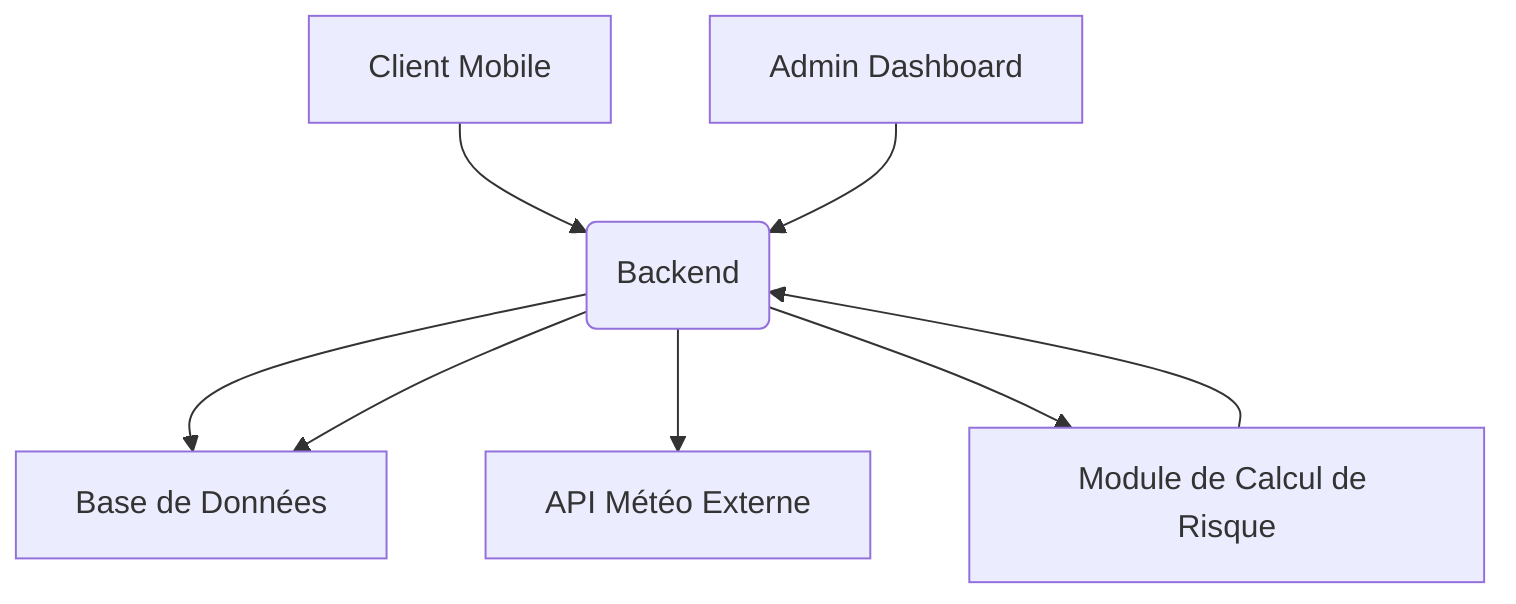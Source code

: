 graph TD
    A[Client Mobile] --> B(Backend)
    C[Admin Dashboard] --> B
    B --> D[Base de Données]
    B --> E[API Météo Externe]
    B --> F[Module de Calcul de Risque]
    B --> D
    F --> B